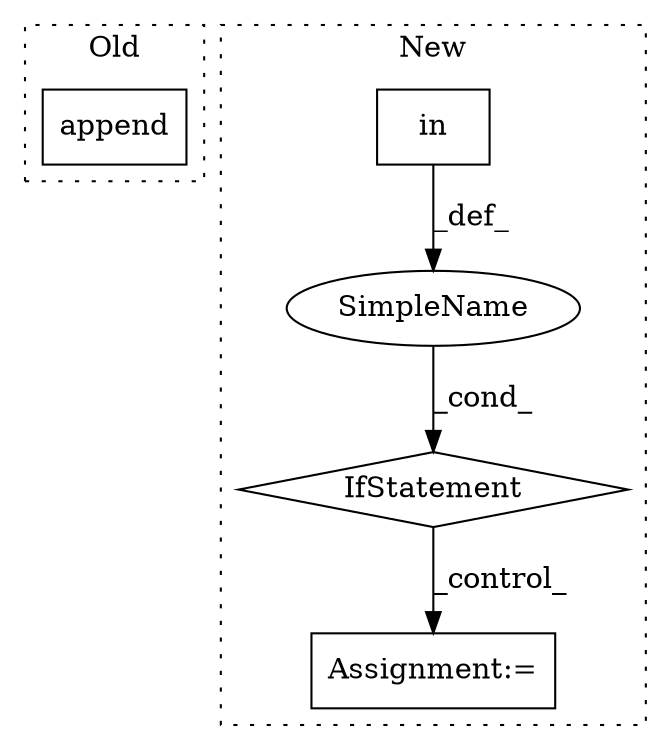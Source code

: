 digraph G {
subgraph cluster0 {
1 [label="append" a="32" s="5087,5122" l="12,2" shape="box"];
label = "Old";
style="dotted";
}
subgraph cluster1 {
2 [label="in" a="105" s="5142" l="16" shape="box"];
3 [label="IfStatement" a="25" s="5132,5158" l="10,2" shape="diamond"];
4 [label="Assignment:=" a="7" s="5184" l="2" shape="box"];
5 [label="SimpleName" a="42" s="" l="" shape="ellipse"];
label = "New";
style="dotted";
}
2 -> 5 [label="_def_"];
3 -> 4 [label="_control_"];
5 -> 3 [label="_cond_"];
}